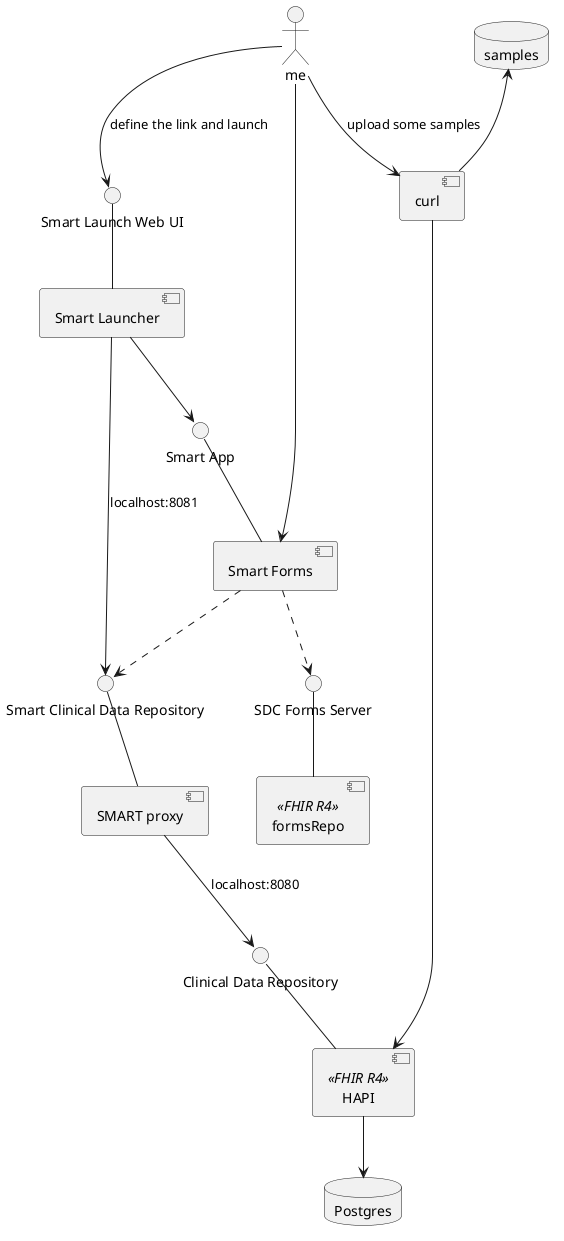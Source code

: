 @startuml

'More example available at https://plantuml.com/component-diagram

actor me

interface LAUNCH_UI as "Smart Launch Web UI"

me -do-> LAUNCH_UI : define the link and launch 

interface FORMS_SERVER as "SDC Forms Server"

interface SMART_CDR as "Smart Clinical Data Repository"


[SMART proxy] -up- SMART_CDR
interface CDR as "Clinical Data Repository"


[SMART proxy] -do-> CDR : "localhost:8080"

database "Postgres" as PG
component HAPI <<FHIR R4>>


database samples

[curl]

me -do-> curl : upload some samples

curl -up-> samples

[HAPI] -up- CDR 


curl -do-> HAPI

[Smart Launcher] -up- LAUNCH_UI


interface SMART as "Smart App"


[Smart Launcher] -do-> SMART

[Smart Launcher] -do-> SMART_CDR : localhost:8081

[Smart Forms] -up- SMART

[Smart Forms] .do.> SMART_CDR

[Smart Forms] .do.> FORMS_SERVER

me -do-> [Smart Forms]


component formsRepo <<FHIR R4>>

[formsRepo] -up- FORMS_SERVER

[HAPI] -do-> PG

@enduml
